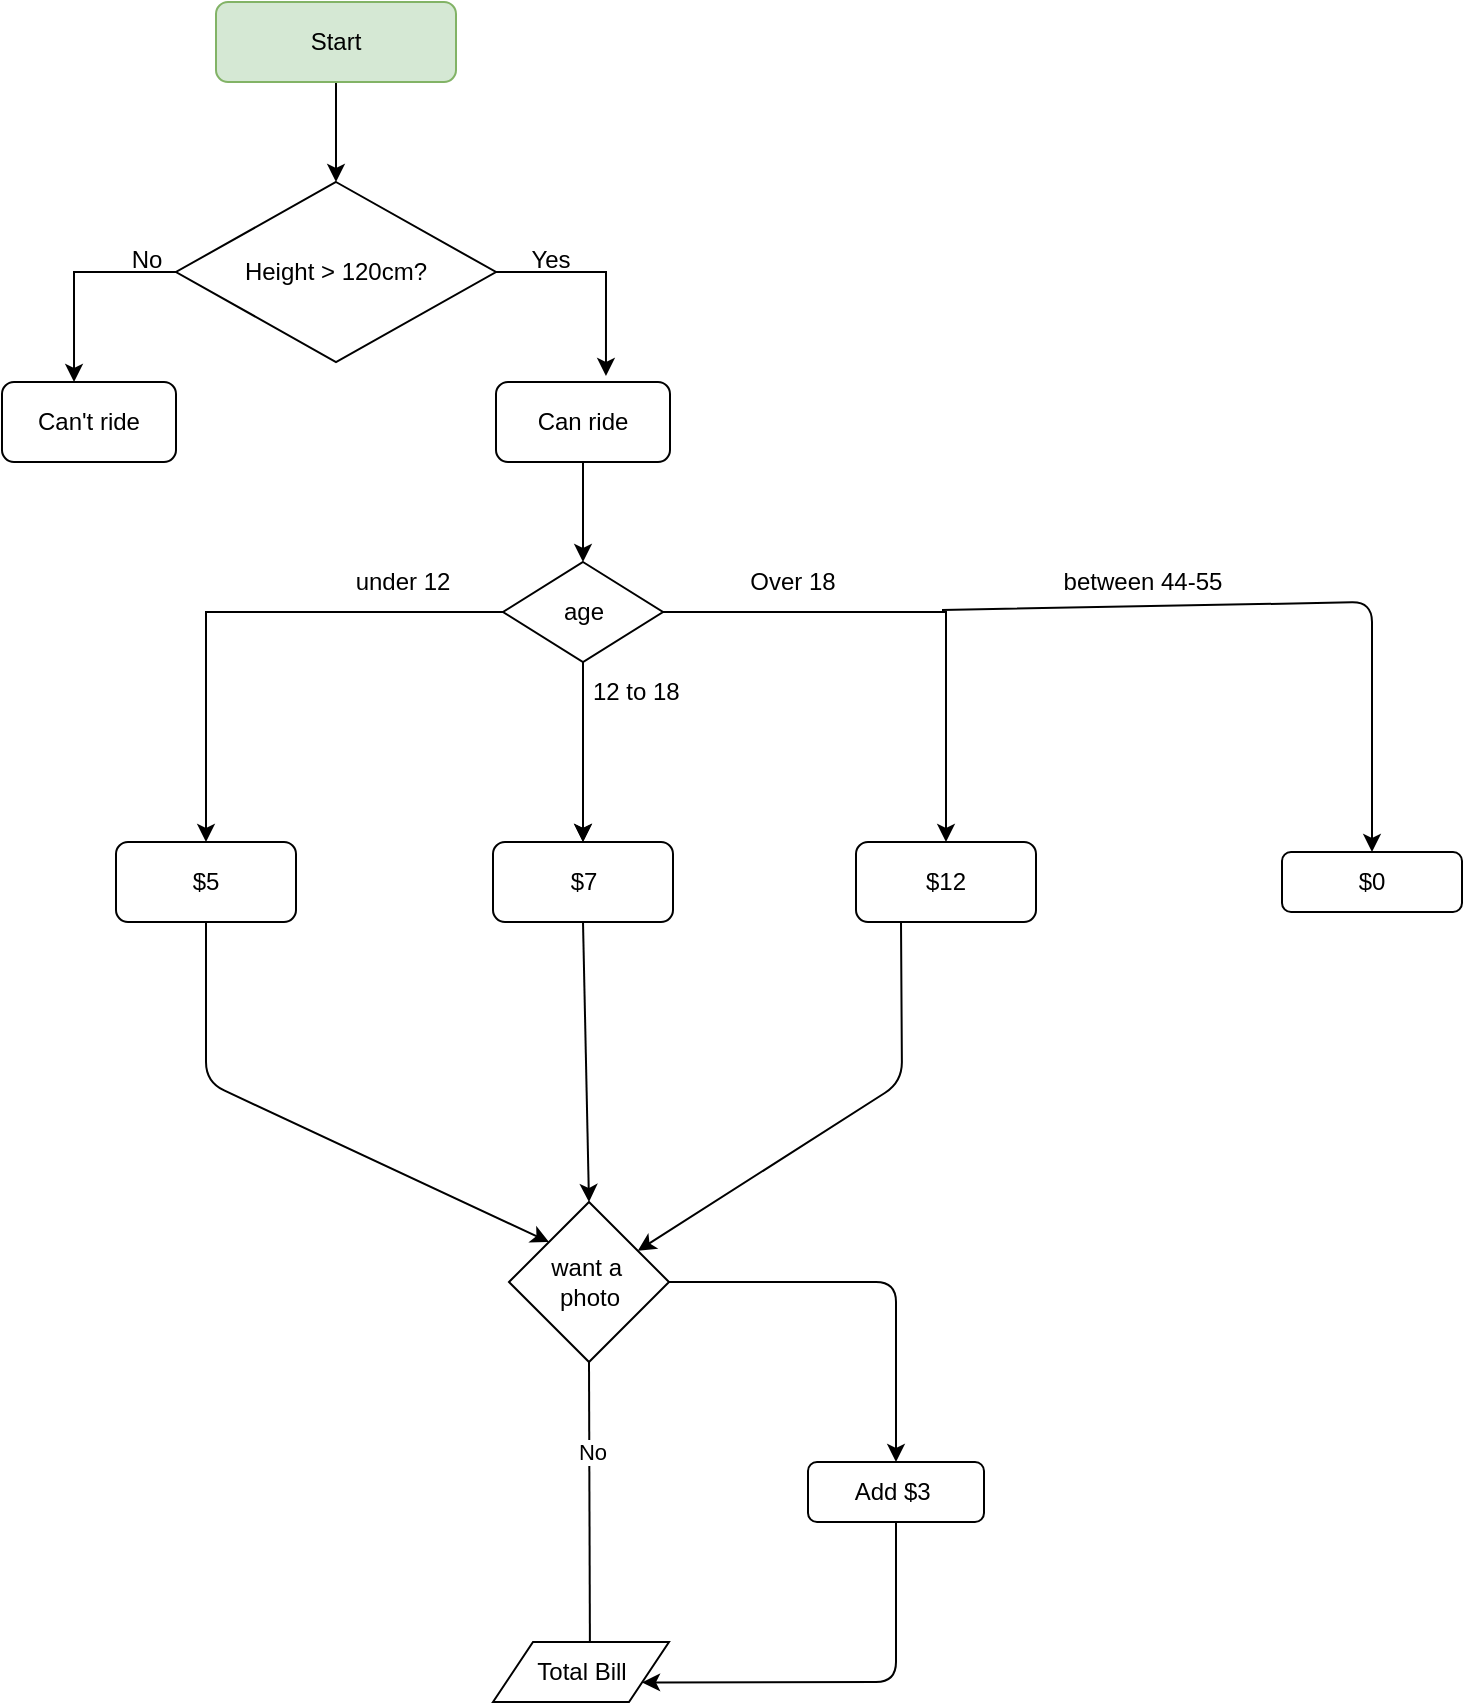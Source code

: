 <mxfile>
    <diagram id="bzYDor7Mf7Ch-uxfBpj_" name="Page-1">
        <mxGraphModel dx="646" dy="783" grid="1" gridSize="10" guides="1" tooltips="1" connect="1" arrows="1" fold="1" page="1" pageScale="1" pageWidth="827" pageHeight="1169" math="0" shadow="0">
            <root>
                <mxCell id="0"/>
                <mxCell id="1" parent="0"/>
                <mxCell id="Pn8fTQrSeP5vRvdxLiqo-7" style="edgeStyle=orthogonalEdgeStyle;rounded=0;orthogonalLoop=1;jettySize=auto;html=1;entryX=0.632;entryY=-0.075;entryDx=0;entryDy=0;entryPerimeter=0;" parent="1" source="Pn8fTQrSeP5vRvdxLiqo-1" target="Pn8fTQrSeP5vRvdxLiqo-5" edge="1">
                    <mxGeometry relative="1" as="geometry">
                        <Array as="points">
                            <mxPoint x="442" y="165"/>
                        </Array>
                    </mxGeometry>
                </mxCell>
                <mxCell id="Pn8fTQrSeP5vRvdxLiqo-9" style="edgeStyle=orthogonalEdgeStyle;rounded=0;orthogonalLoop=1;jettySize=auto;html=1;entryX=0.414;entryY=0;entryDx=0;entryDy=0;entryPerimeter=0;" parent="1" source="Pn8fTQrSeP5vRvdxLiqo-1" target="Pn8fTQrSeP5vRvdxLiqo-4" edge="1">
                    <mxGeometry relative="1" as="geometry">
                        <mxPoint x="124" y="200" as="targetPoint"/>
                        <Array as="points">
                            <mxPoint x="176" y="165"/>
                        </Array>
                    </mxGeometry>
                </mxCell>
                <mxCell id="Pn8fTQrSeP5vRvdxLiqo-1" value="Height &amp;gt; 120cm?" style="rhombus;whiteSpace=wrap;html=1;" parent="1" vertex="1">
                    <mxGeometry x="227" y="120" width="160" height="90" as="geometry"/>
                </mxCell>
                <mxCell id="Pn8fTQrSeP5vRvdxLiqo-3" style="edgeStyle=orthogonalEdgeStyle;rounded=0;orthogonalLoop=1;jettySize=auto;html=1;" parent="1" source="Pn8fTQrSeP5vRvdxLiqo-2" target="Pn8fTQrSeP5vRvdxLiqo-1" edge="1">
                    <mxGeometry relative="1" as="geometry"/>
                </mxCell>
                <mxCell id="Pn8fTQrSeP5vRvdxLiqo-2" value="&lt;font color=&quot;#000000&quot;&gt;Start&lt;/font&gt;" style="rounded=1;whiteSpace=wrap;html=1;fillColor=#d5e8d4;strokeColor=#82b366;" parent="1" vertex="1">
                    <mxGeometry x="247" y="30" width="120" height="40" as="geometry"/>
                </mxCell>
                <mxCell id="Pn8fTQrSeP5vRvdxLiqo-4" value="Can't ride" style="rounded=1;whiteSpace=wrap;html=1;" parent="1" vertex="1">
                    <mxGeometry x="140" y="220" width="87" height="40" as="geometry"/>
                </mxCell>
                <mxCell id="DJ92_PNdtjdrQYHPgFHg-2" style="edgeStyle=orthogonalEdgeStyle;rounded=0;orthogonalLoop=1;jettySize=auto;html=1;" parent="1" source="Pn8fTQrSeP5vRvdxLiqo-5" target="DJ92_PNdtjdrQYHPgFHg-1" edge="1">
                    <mxGeometry relative="1" as="geometry"/>
                </mxCell>
                <mxCell id="Pn8fTQrSeP5vRvdxLiqo-5" value="Can ride" style="rounded=1;whiteSpace=wrap;html=1;" parent="1" vertex="1">
                    <mxGeometry x="387" y="220" width="87" height="40" as="geometry"/>
                </mxCell>
                <mxCell id="Pn8fTQrSeP5vRvdxLiqo-10" value="No" style="text;html=1;align=center;verticalAlign=middle;resizable=0;points=[];autosize=1;" parent="1" vertex="1">
                    <mxGeometry x="197" y="149" width="30" height="20" as="geometry"/>
                </mxCell>
                <mxCell id="Pn8fTQrSeP5vRvdxLiqo-11" value="Yes" style="text;html=1;align=center;verticalAlign=middle;resizable=0;points=[];autosize=1;" parent="1" vertex="1">
                    <mxGeometry x="394" y="149" width="40" height="20" as="geometry"/>
                </mxCell>
                <mxCell id="DJ92_PNdtjdrQYHPgFHg-4" value="" style="edgeStyle=orthogonalEdgeStyle;rounded=0;orthogonalLoop=1;jettySize=auto;html=1;entryX=0.5;entryY=0;entryDx=0;entryDy=0;" parent="1" source="DJ92_PNdtjdrQYHPgFHg-1" target="DJ92_PNdtjdrQYHPgFHg-6" edge="1">
                    <mxGeometry relative="1" as="geometry">
                        <mxPoint x="310.5" y="335" as="targetPoint"/>
                    </mxGeometry>
                </mxCell>
                <mxCell id="DJ92_PNdtjdrQYHPgFHg-12" style="edgeStyle=orthogonalEdgeStyle;rounded=0;orthogonalLoop=1;jettySize=auto;html=1;entryX=0.5;entryY=0;entryDx=0;entryDy=0;" parent="1" source="DJ92_PNdtjdrQYHPgFHg-1" target="DJ92_PNdtjdrQYHPgFHg-9" edge="1">
                    <mxGeometry relative="1" as="geometry"/>
                </mxCell>
                <mxCell id="iFqjR4uTbTjRD1kRuNJs-2" style="edgeStyle=orthogonalEdgeStyle;rounded=0;orthogonalLoop=1;jettySize=auto;html=1;exitX=0.5;exitY=1;exitDx=0;exitDy=0;entryX=0.5;entryY=0;entryDx=0;entryDy=0;" parent="1" source="DJ92_PNdtjdrQYHPgFHg-1" target="iFqjR4uTbTjRD1kRuNJs-1" edge="1">
                    <mxGeometry relative="1" as="geometry"/>
                </mxCell>
                <mxCell id="iFqjR4uTbTjRD1kRuNJs-3" value="" style="edgeStyle=orthogonalEdgeStyle;rounded=0;orthogonalLoop=1;jettySize=auto;html=1;" parent="1" source="DJ92_PNdtjdrQYHPgFHg-1" target="iFqjR4uTbTjRD1kRuNJs-1" edge="1">
                    <mxGeometry relative="1" as="geometry"/>
                </mxCell>
                <mxCell id="DJ92_PNdtjdrQYHPgFHg-1" value="age" style="rhombus;whiteSpace=wrap;html=1;" parent="1" vertex="1">
                    <mxGeometry x="390.5" y="310" width="80" height="50" as="geometry"/>
                </mxCell>
                <mxCell id="4" style="edgeStyle=none;html=1;entryX=0;entryY=0;entryDx=0;entryDy=0;" parent="1" source="DJ92_PNdtjdrQYHPgFHg-6" target="3" edge="1">
                    <mxGeometry relative="1" as="geometry">
                        <Array as="points">
                            <mxPoint x="242" y="570"/>
                        </Array>
                    </mxGeometry>
                </mxCell>
                <mxCell id="DJ92_PNdtjdrQYHPgFHg-6" value="$5" style="rounded=1;whiteSpace=wrap;html=1;" parent="1" vertex="1">
                    <mxGeometry x="197" y="450" width="90" height="40" as="geometry"/>
                </mxCell>
                <mxCell id="DJ92_PNdtjdrQYHPgFHg-7" value="under 12" style="text;html=1;align=center;verticalAlign=middle;resizable=0;points=[];autosize=1;" parent="1" vertex="1">
                    <mxGeometry x="305" y="305" width="70" height="30" as="geometry"/>
                </mxCell>
                <mxCell id="8" style="edgeStyle=none;html=1;exitX=0.25;exitY=1;exitDx=0;exitDy=0;" parent="1" source="DJ92_PNdtjdrQYHPgFHg-9" target="3" edge="1">
                    <mxGeometry relative="1" as="geometry">
                        <mxPoint x="434" y="570" as="targetPoint"/>
                        <Array as="points">
                            <mxPoint x="590" y="570"/>
                        </Array>
                    </mxGeometry>
                </mxCell>
                <mxCell id="DJ92_PNdtjdrQYHPgFHg-9" value="$12" style="rounded=1;whiteSpace=wrap;html=1;" parent="1" vertex="1">
                    <mxGeometry x="567" y="450" width="90" height="40" as="geometry"/>
                </mxCell>
                <mxCell id="DJ92_PNdtjdrQYHPgFHg-13" value="Over 18" style="text;html=1;align=center;verticalAlign=middle;resizable=0;points=[];autosize=1;" parent="1" vertex="1">
                    <mxGeometry x="505" y="310" width="60" height="20" as="geometry"/>
                </mxCell>
                <mxCell id="5" style="edgeStyle=none;html=1;exitX=0.5;exitY=1;exitDx=0;exitDy=0;entryX=0.5;entryY=0;entryDx=0;entryDy=0;" parent="1" source="iFqjR4uTbTjRD1kRuNJs-1" target="3" edge="1">
                    <mxGeometry relative="1" as="geometry"/>
                </mxCell>
                <mxCell id="iFqjR4uTbTjRD1kRuNJs-1" value="$7" style="rounded=1;whiteSpace=wrap;html=1;" parent="1" vertex="1">
                    <mxGeometry x="385.5" y="450" width="90" height="40" as="geometry"/>
                </mxCell>
                <mxCell id="iFqjR4uTbTjRD1kRuNJs-4" value="&amp;nbsp;12 to 18" style="text;html=1;align=center;verticalAlign=middle;resizable=0;points=[];autosize=1;strokeColor=none;fillColor=none;" parent="1" vertex="1">
                    <mxGeometry x="420" y="360" width="70" height="30" as="geometry"/>
                </mxCell>
                <mxCell id="18" style="edgeStyle=none;html=1;exitX=0.5;exitY=1;exitDx=0;exitDy=0;entryX=0.551;entryY=0.333;entryDx=0;entryDy=0;entryPerimeter=0;" parent="1" source="3" target="13" edge="1">
                    <mxGeometry relative="1" as="geometry">
                        <mxPoint x="434" y="740" as="targetPoint"/>
                    </mxGeometry>
                </mxCell>
                <mxCell id="19" value="No" style="edgeLabel;html=1;align=center;verticalAlign=middle;resizable=0;points=[];" parent="18" vertex="1" connectable="0">
                    <mxGeometry x="-0.399" y="1" relative="1" as="geometry">
                        <mxPoint as="offset"/>
                    </mxGeometry>
                </mxCell>
                <mxCell id="22" style="edgeStyle=none;html=1;entryX=0.5;entryY=0;entryDx=0;entryDy=0;" parent="1" source="3" target="12" edge="1">
                    <mxGeometry relative="1" as="geometry">
                        <mxPoint x="593" y="670" as="targetPoint"/>
                        <Array as="points">
                            <mxPoint x="587" y="670"/>
                        </Array>
                    </mxGeometry>
                </mxCell>
                <mxCell id="3" value="want a&amp;nbsp;&lt;br&gt;photo" style="rhombus;whiteSpace=wrap;html=1;" parent="1" vertex="1">
                    <mxGeometry x="393.5" y="630" width="80" height="80" as="geometry"/>
                </mxCell>
                <mxCell id="24" style="edgeStyle=none;html=1;exitX=0.5;exitY=1;exitDx=0;exitDy=0;entryX=1;entryY=0.75;entryDx=0;entryDy=0;" parent="1" source="12" target="13" edge="1">
                    <mxGeometry relative="1" as="geometry">
                        <mxPoint x="587" y="870" as="targetPoint"/>
                        <Array as="points">
                            <mxPoint x="587" y="870"/>
                        </Array>
                    </mxGeometry>
                </mxCell>
                <mxCell id="12" value="Add $3&amp;nbsp;&lt;br&gt;" style="rounded=1;whiteSpace=wrap;html=1;fontFamily=Helvetica;fontSize=12;fontColor=default;align=center;strokeColor=default;fillColor=default;" parent="1" vertex="1">
                    <mxGeometry x="543" y="760" width="88" height="30" as="geometry"/>
                </mxCell>
                <mxCell id="13" value="Total Bill" style="shape=parallelogram;perimeter=parallelogramPerimeter;whiteSpace=wrap;html=1;fixedSize=1;" parent="1" vertex="1">
                    <mxGeometry x="385.5" y="850" width="88" height="30" as="geometry"/>
                </mxCell>
                <mxCell id="26" style="edgeStyle=none;html=1;entryX=0.5;entryY=0;entryDx=0;entryDy=0;" edge="1" parent="1" target="25">
                    <mxGeometry relative="1" as="geometry">
                        <mxPoint x="745" y="334" as="targetPoint"/>
                        <mxPoint x="610" y="334" as="sourcePoint"/>
                        <Array as="points">
                            <mxPoint x="825" y="330"/>
                        </Array>
                    </mxGeometry>
                </mxCell>
                <mxCell id="25" value="$0" style="rounded=1;whiteSpace=wrap;html=1;" vertex="1" parent="1">
                    <mxGeometry x="780" y="455" width="90" height="30" as="geometry"/>
                </mxCell>
                <mxCell id="27" value="between 44-55" style="text;html=1;align=center;verticalAlign=middle;resizable=0;points=[];autosize=1;strokeColor=none;fillColor=none;" vertex="1" parent="1">
                    <mxGeometry x="660" y="305" width="100" height="30" as="geometry"/>
                </mxCell>
            </root>
        </mxGraphModel>
    </diagram>
</mxfile>